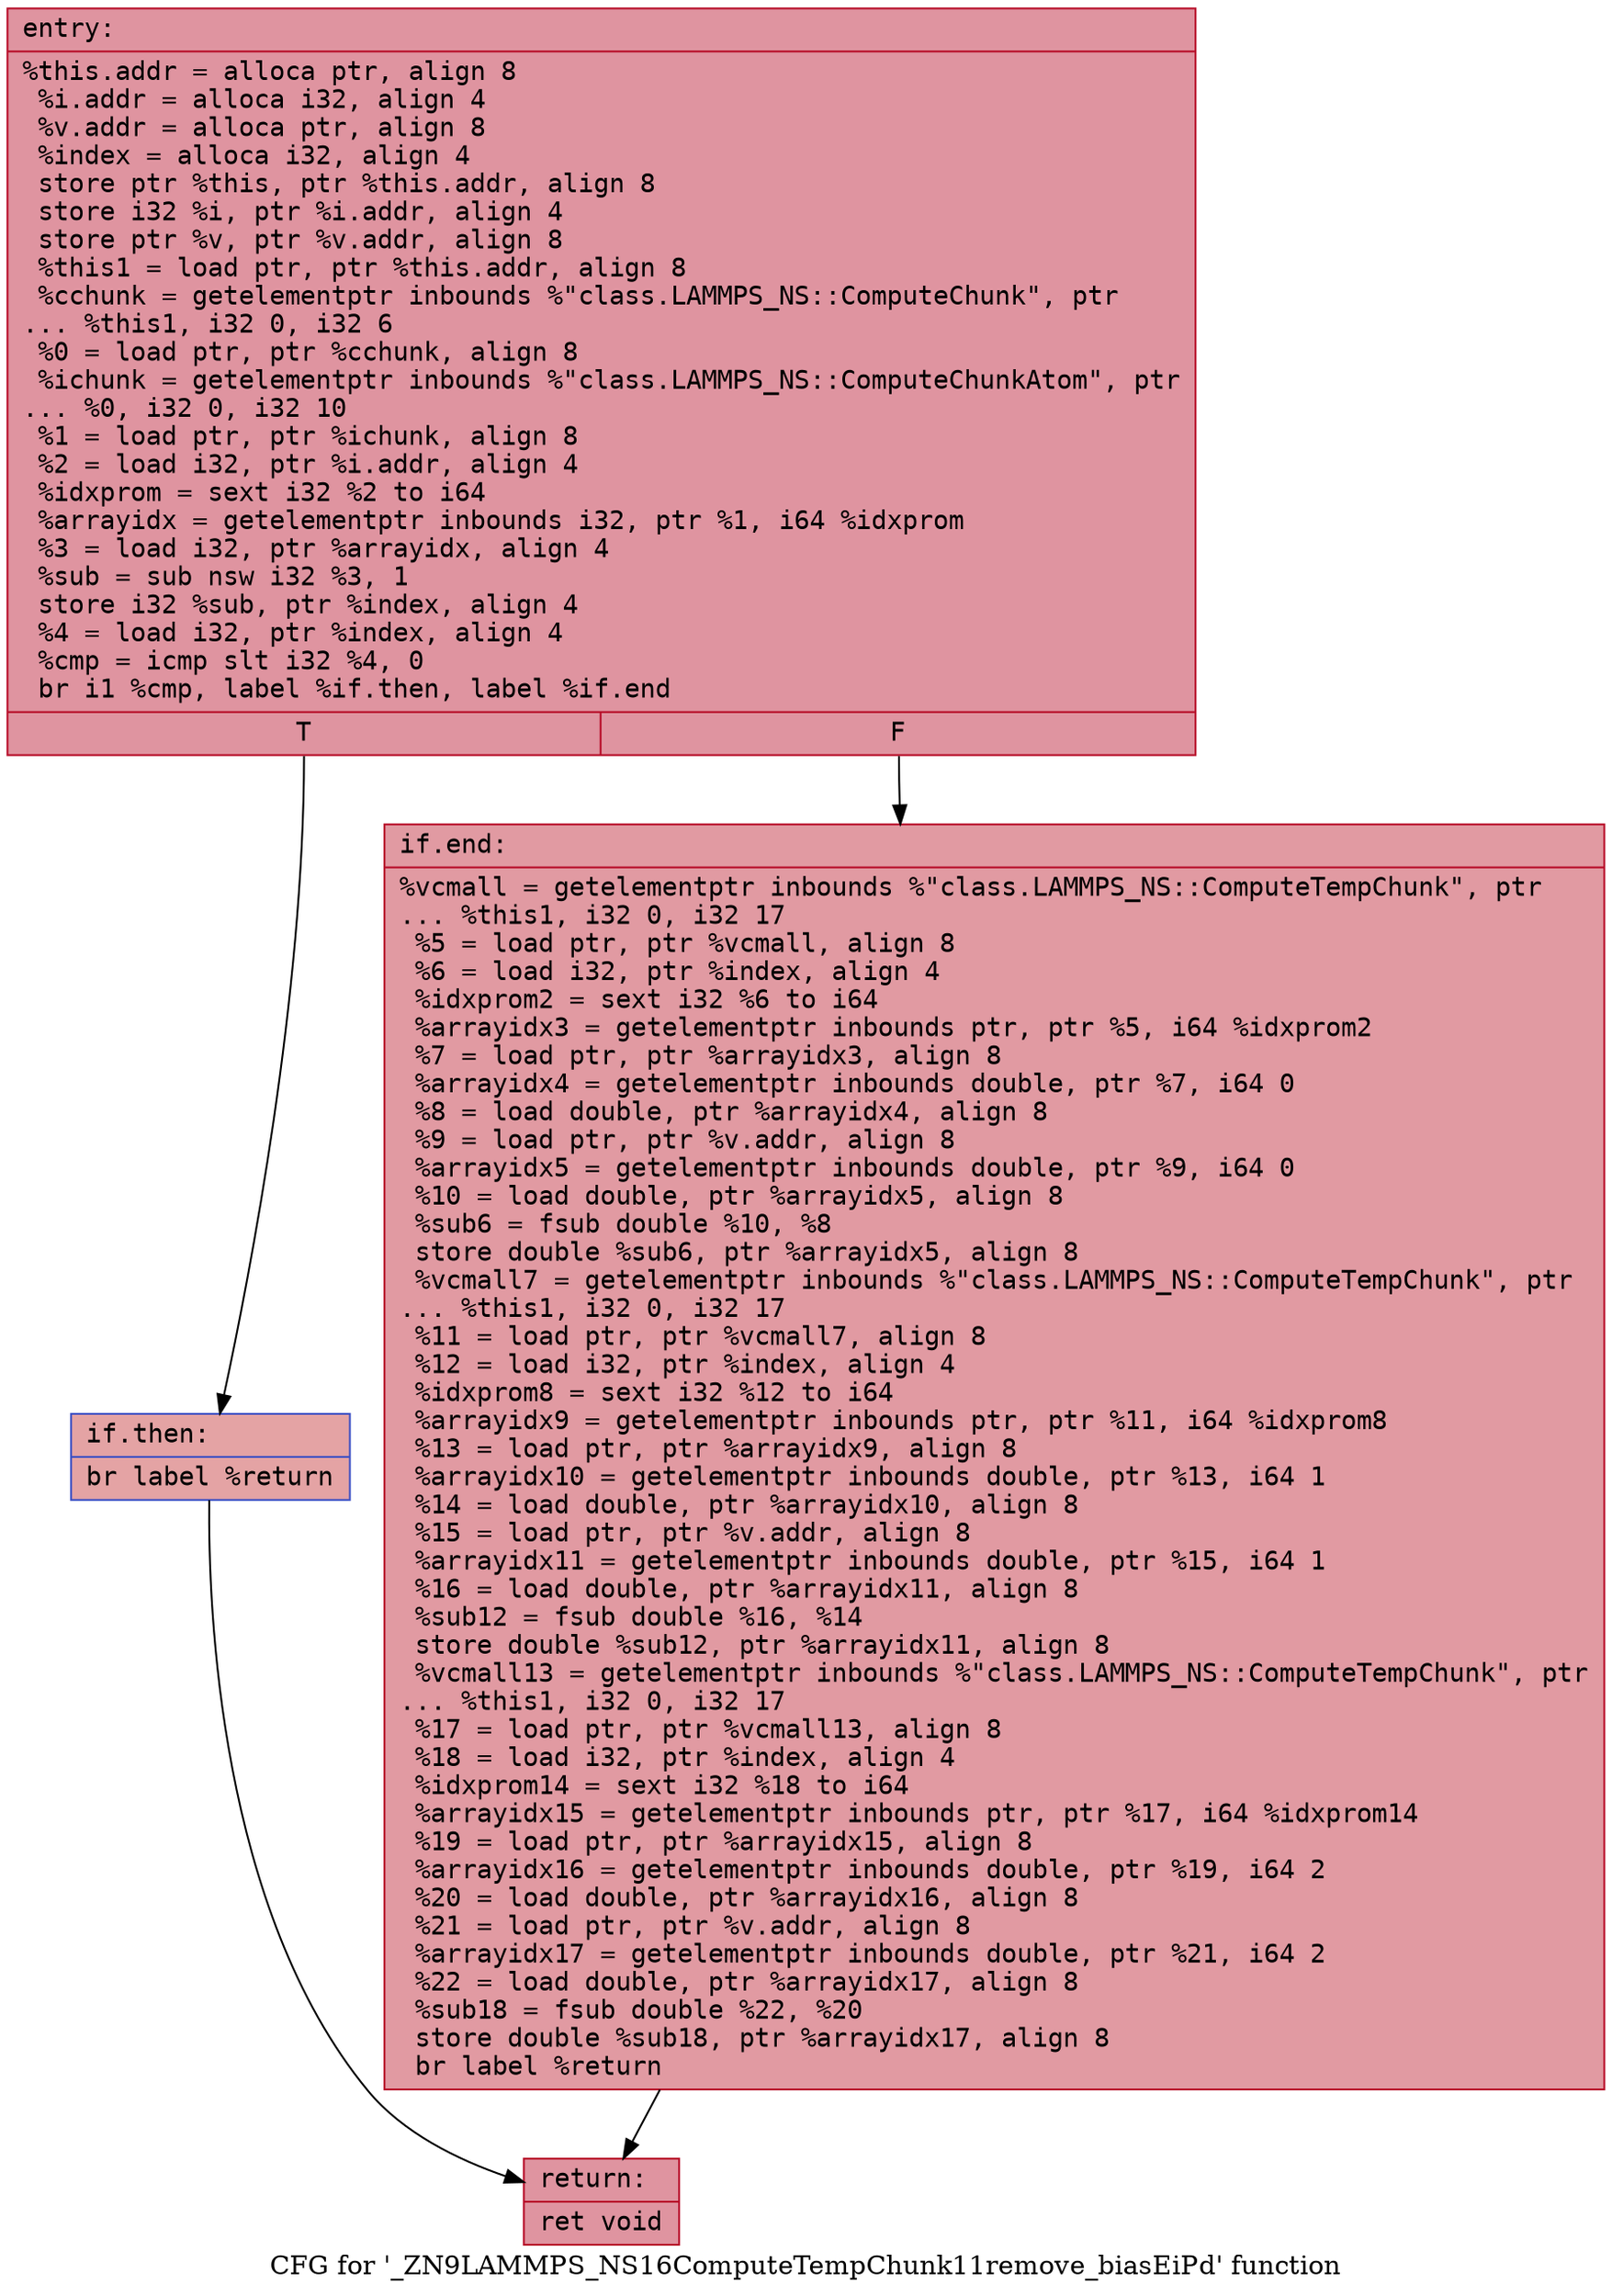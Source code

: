 digraph "CFG for '_ZN9LAMMPS_NS16ComputeTempChunk11remove_biasEiPd' function" {
	label="CFG for '_ZN9LAMMPS_NS16ComputeTempChunk11remove_biasEiPd' function";

	Node0x555af8c48290 [shape=record,color="#b70d28ff", style=filled, fillcolor="#b70d2870" fontname="Courier",label="{entry:\l|  %this.addr = alloca ptr, align 8\l  %i.addr = alloca i32, align 4\l  %v.addr = alloca ptr, align 8\l  %index = alloca i32, align 4\l  store ptr %this, ptr %this.addr, align 8\l  store i32 %i, ptr %i.addr, align 4\l  store ptr %v, ptr %v.addr, align 8\l  %this1 = load ptr, ptr %this.addr, align 8\l  %cchunk = getelementptr inbounds %\"class.LAMMPS_NS::ComputeChunk\", ptr\l... %this1, i32 0, i32 6\l  %0 = load ptr, ptr %cchunk, align 8\l  %ichunk = getelementptr inbounds %\"class.LAMMPS_NS::ComputeChunkAtom\", ptr\l... %0, i32 0, i32 10\l  %1 = load ptr, ptr %ichunk, align 8\l  %2 = load i32, ptr %i.addr, align 4\l  %idxprom = sext i32 %2 to i64\l  %arrayidx = getelementptr inbounds i32, ptr %1, i64 %idxprom\l  %3 = load i32, ptr %arrayidx, align 4\l  %sub = sub nsw i32 %3, 1\l  store i32 %sub, ptr %index, align 4\l  %4 = load i32, ptr %index, align 4\l  %cmp = icmp slt i32 %4, 0\l  br i1 %cmp, label %if.then, label %if.end\l|{<s0>T|<s1>F}}"];
	Node0x555af8c48290:s0 -> Node0x555af8c4d560[tooltip="entry -> if.then\nProbability 37.50%" ];
	Node0x555af8c48290:s1 -> Node0x555af8c4d5d0[tooltip="entry -> if.end\nProbability 62.50%" ];
	Node0x555af8c4d560 [shape=record,color="#3d50c3ff", style=filled, fillcolor="#c32e3170" fontname="Courier",label="{if.then:\l|  br label %return\l}"];
	Node0x555af8c4d560 -> Node0x555af8c4d6f0[tooltip="if.then -> return\nProbability 100.00%" ];
	Node0x555af8c4d5d0 [shape=record,color="#b70d28ff", style=filled, fillcolor="#bb1b2c70" fontname="Courier",label="{if.end:\l|  %vcmall = getelementptr inbounds %\"class.LAMMPS_NS::ComputeTempChunk\", ptr\l... %this1, i32 0, i32 17\l  %5 = load ptr, ptr %vcmall, align 8\l  %6 = load i32, ptr %index, align 4\l  %idxprom2 = sext i32 %6 to i64\l  %arrayidx3 = getelementptr inbounds ptr, ptr %5, i64 %idxprom2\l  %7 = load ptr, ptr %arrayidx3, align 8\l  %arrayidx4 = getelementptr inbounds double, ptr %7, i64 0\l  %8 = load double, ptr %arrayidx4, align 8\l  %9 = load ptr, ptr %v.addr, align 8\l  %arrayidx5 = getelementptr inbounds double, ptr %9, i64 0\l  %10 = load double, ptr %arrayidx5, align 8\l  %sub6 = fsub double %10, %8\l  store double %sub6, ptr %arrayidx5, align 8\l  %vcmall7 = getelementptr inbounds %\"class.LAMMPS_NS::ComputeTempChunk\", ptr\l... %this1, i32 0, i32 17\l  %11 = load ptr, ptr %vcmall7, align 8\l  %12 = load i32, ptr %index, align 4\l  %idxprom8 = sext i32 %12 to i64\l  %arrayidx9 = getelementptr inbounds ptr, ptr %11, i64 %idxprom8\l  %13 = load ptr, ptr %arrayidx9, align 8\l  %arrayidx10 = getelementptr inbounds double, ptr %13, i64 1\l  %14 = load double, ptr %arrayidx10, align 8\l  %15 = load ptr, ptr %v.addr, align 8\l  %arrayidx11 = getelementptr inbounds double, ptr %15, i64 1\l  %16 = load double, ptr %arrayidx11, align 8\l  %sub12 = fsub double %16, %14\l  store double %sub12, ptr %arrayidx11, align 8\l  %vcmall13 = getelementptr inbounds %\"class.LAMMPS_NS::ComputeTempChunk\", ptr\l... %this1, i32 0, i32 17\l  %17 = load ptr, ptr %vcmall13, align 8\l  %18 = load i32, ptr %index, align 4\l  %idxprom14 = sext i32 %18 to i64\l  %arrayidx15 = getelementptr inbounds ptr, ptr %17, i64 %idxprom14\l  %19 = load ptr, ptr %arrayidx15, align 8\l  %arrayidx16 = getelementptr inbounds double, ptr %19, i64 2\l  %20 = load double, ptr %arrayidx16, align 8\l  %21 = load ptr, ptr %v.addr, align 8\l  %arrayidx17 = getelementptr inbounds double, ptr %21, i64 2\l  %22 = load double, ptr %arrayidx17, align 8\l  %sub18 = fsub double %22, %20\l  store double %sub18, ptr %arrayidx17, align 8\l  br label %return\l}"];
	Node0x555af8c4d5d0 -> Node0x555af8c4d6f0[tooltip="if.end -> return\nProbability 100.00%" ];
	Node0x555af8c4d6f0 [shape=record,color="#b70d28ff", style=filled, fillcolor="#b70d2870" fontname="Courier",label="{return:\l|  ret void\l}"];
}
